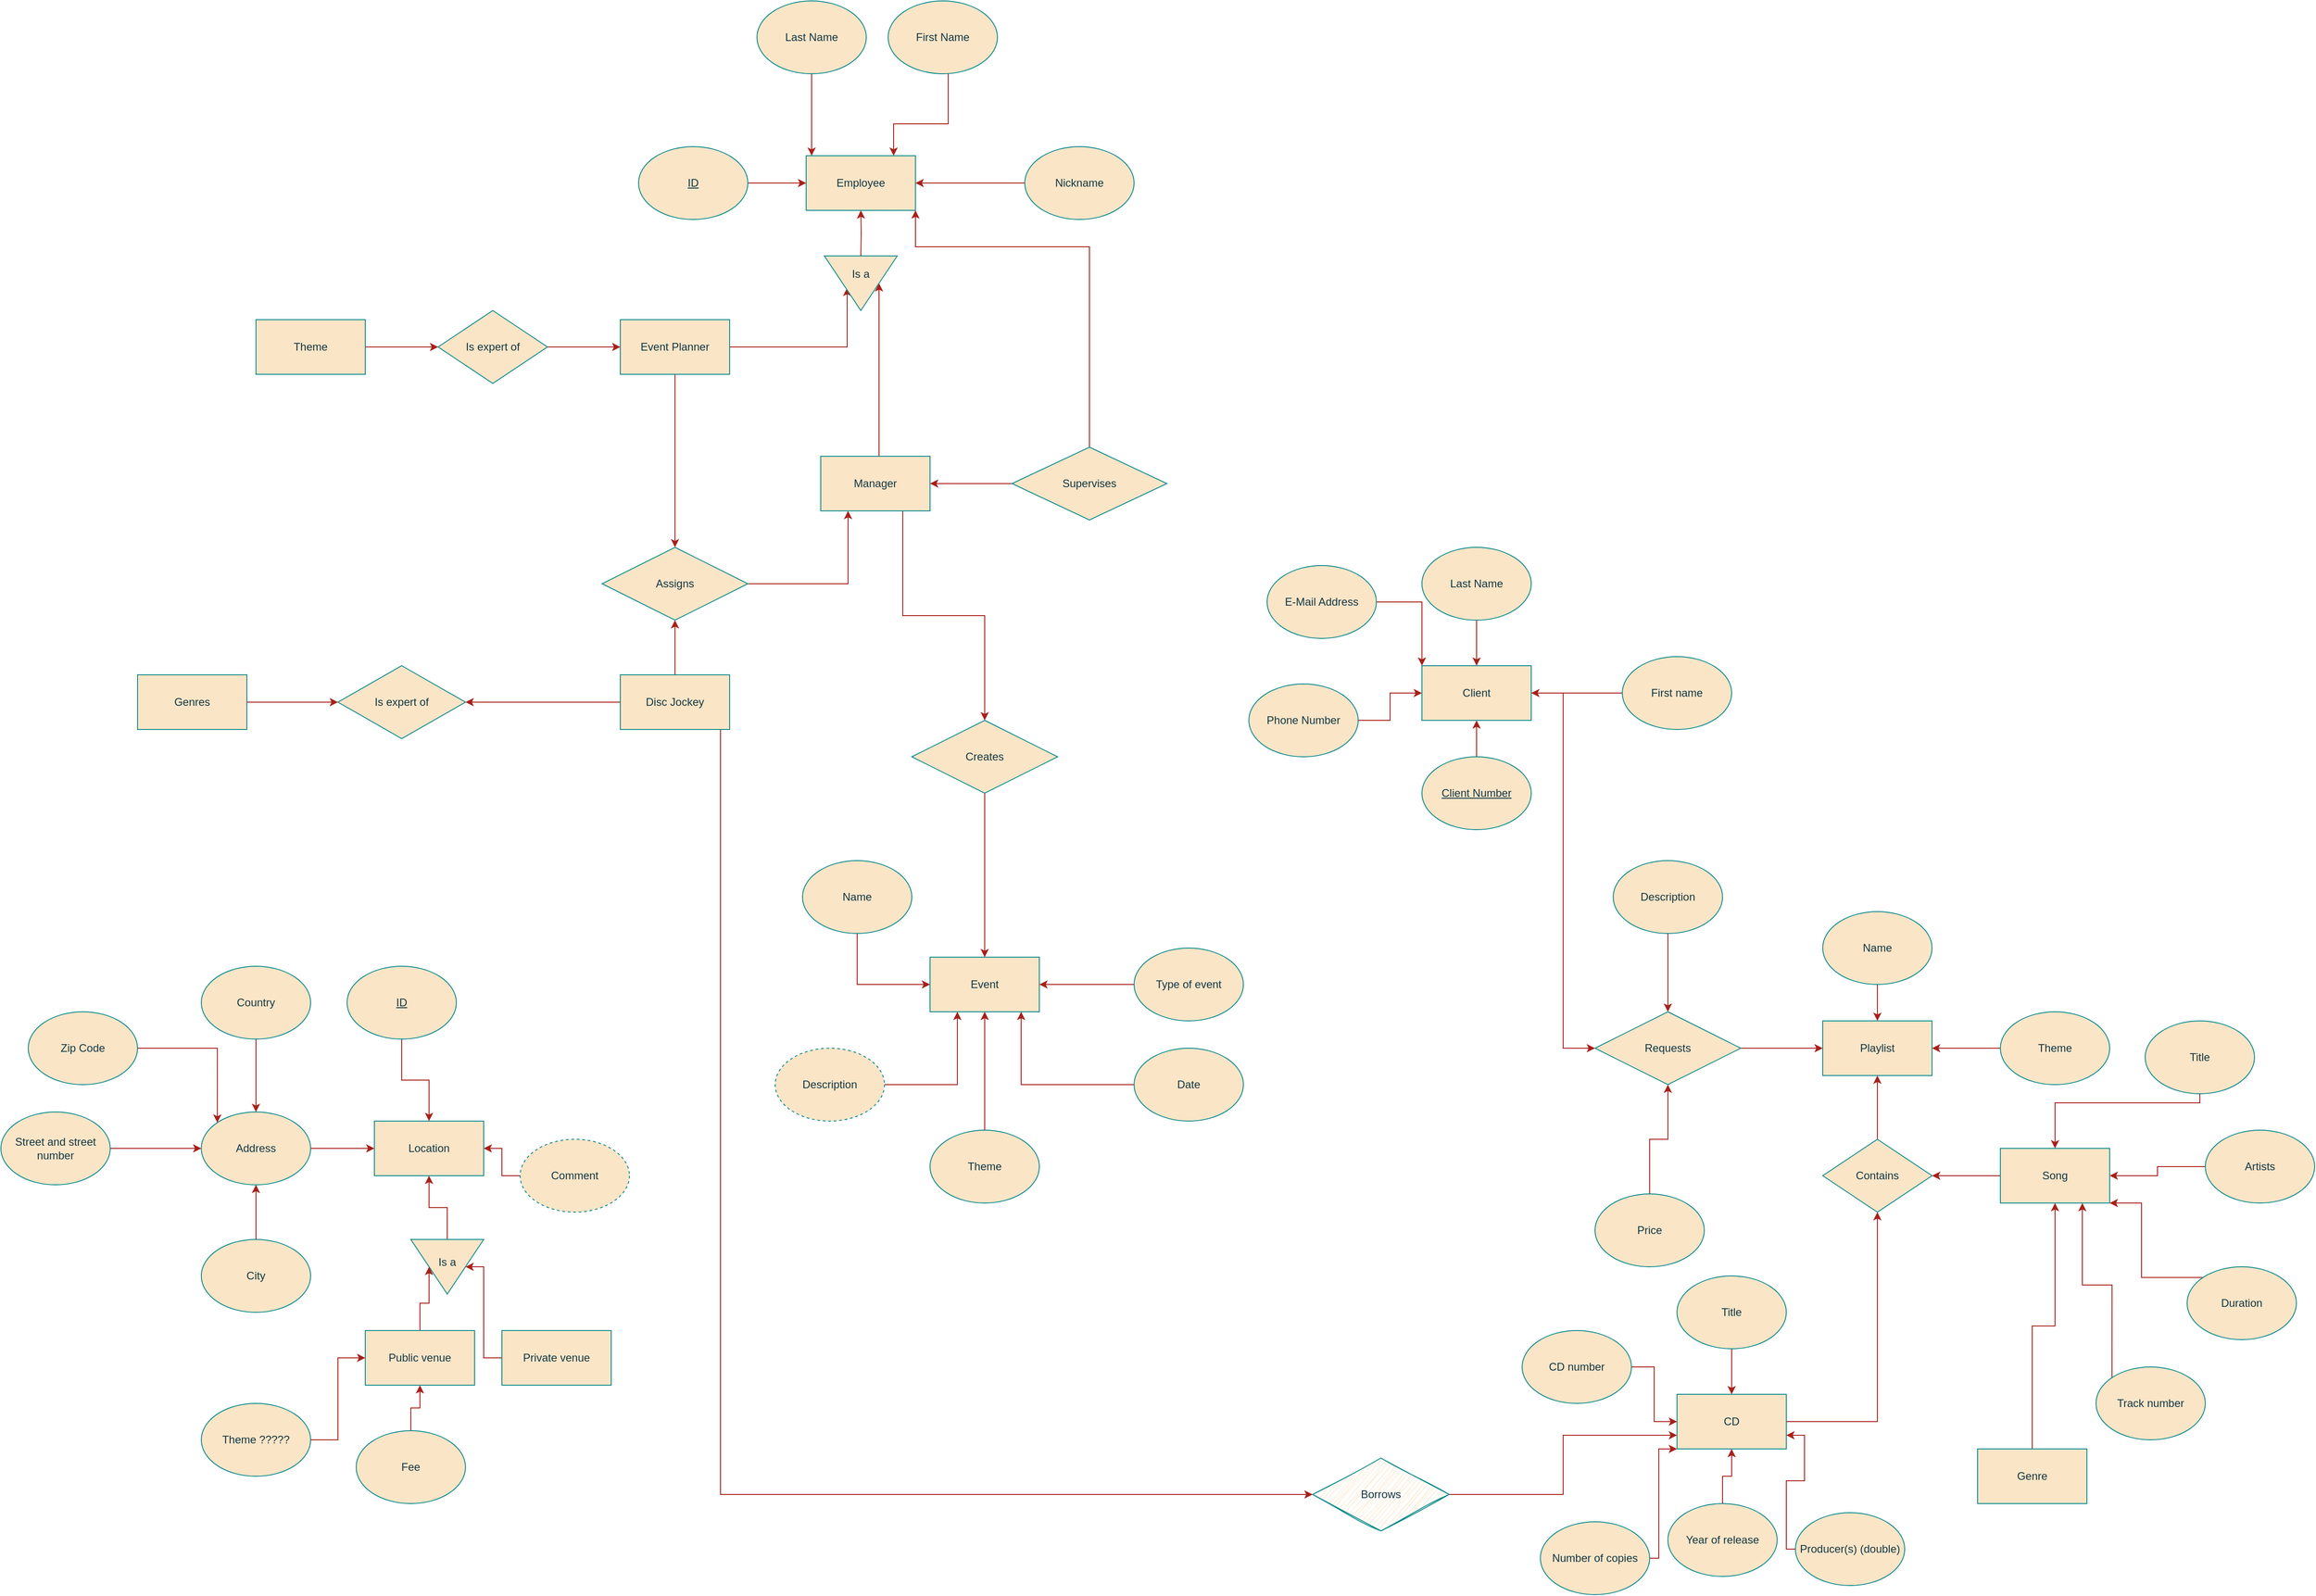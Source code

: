<mxfile version="21.0.8" type="github">
  <diagram name="Page-1" id="oUGUHpaBGy30pAXyqQJv">
    <mxGraphModel dx="2876" dy="1097" grid="1" gridSize="10" guides="1" tooltips="1" connect="1" arrows="1" fold="1" page="1" pageScale="1" pageWidth="827" pageHeight="1169" math="0" shadow="0">
      <root>
        <mxCell id="0" />
        <mxCell id="1" parent="0" />
        <mxCell id="isUZXauVuKdNpPGXGeLC-48" style="edgeStyle=orthogonalEdgeStyle;rounded=0;orthogonalLoop=1;jettySize=auto;html=1;entryX=0.5;entryY=1;entryDx=0;entryDy=0;strokeColor=#A8201A;fontColor=default;fillColor=#FAE5C7;labelBackgroundColor=none;" parent="1" source="isUZXauVuKdNpPGXGeLC-2" target="isUZXauVuKdNpPGXGeLC-44" edge="1">
          <mxGeometry relative="1" as="geometry" />
        </mxCell>
        <mxCell id="isUZXauVuKdNpPGXGeLC-145" style="edgeStyle=orthogonalEdgeStyle;rounded=0;orthogonalLoop=1;jettySize=auto;html=1;entryX=0;entryY=0.5;entryDx=0;entryDy=0;strokeColor=#A8201A;fontColor=default;fillColor=#FAE5C7;labelBackgroundColor=none;" parent="1" source="isUZXauVuKdNpPGXGeLC-2" target="isUZXauVuKdNpPGXGeLC-143" edge="1">
          <mxGeometry relative="1" as="geometry">
            <Array as="points">
              <mxPoint x="80" y="1670" />
            </Array>
          </mxGeometry>
        </mxCell>
        <mxCell id="isUZXauVuKdNpPGXGeLC-152" style="edgeStyle=orthogonalEdgeStyle;rounded=0;orthogonalLoop=1;jettySize=auto;html=1;exitX=0;exitY=0.5;exitDx=0;exitDy=0;entryX=1;entryY=0.5;entryDx=0;entryDy=0;strokeColor=#A8201A;fontColor=default;fillColor=#FAE5C7;labelBackgroundColor=none;" parent="1" source="isUZXauVuKdNpPGXGeLC-2" target="isUZXauVuKdNpPGXGeLC-151" edge="1">
          <mxGeometry relative="1" as="geometry">
            <Array as="points">
              <mxPoint x="-150" y="800" />
              <mxPoint x="-150" y="800" />
            </Array>
          </mxGeometry>
        </mxCell>
        <mxCell id="isUZXauVuKdNpPGXGeLC-2" value="Disc Jockey" style="rounded=0;whiteSpace=wrap;html=1;labelBackgroundColor=none;fillColor=#FAE5C7;strokeColor=#0F8B8D;fontColor=#143642;" parent="1" vertex="1">
          <mxGeometry x="-30" y="770" width="120" height="60" as="geometry" />
        </mxCell>
        <mxCell id="isUZXauVuKdNpPGXGeLC-3" value="Employee" style="rounded=0;whiteSpace=wrap;html=1;labelBackgroundColor=none;fillColor=#FAE5C7;strokeColor=#0F8B8D;fontColor=#143642;" parent="1" vertex="1">
          <mxGeometry x="174" y="200" width="120" height="60" as="geometry" />
        </mxCell>
        <mxCell id="isUZXauVuKdNpPGXGeLC-15" style="edgeStyle=orthogonalEdgeStyle;rounded=0;orthogonalLoop=1;jettySize=auto;html=1;labelBackgroundColor=none;strokeColor=#A8201A;fontColor=default;" parent="1" source="isUZXauVuKdNpPGXGeLC-4" target="isUZXauVuKdNpPGXGeLC-3" edge="1">
          <mxGeometry relative="1" as="geometry">
            <Array as="points">
              <mxPoint x="180" y="160" />
              <mxPoint x="180" y="160" />
            </Array>
          </mxGeometry>
        </mxCell>
        <mxCell id="isUZXauVuKdNpPGXGeLC-4" value="Last Name" style="ellipse;whiteSpace=wrap;html=1;labelBackgroundColor=none;fillColor=#FAE5C7;strokeColor=#0F8B8D;fontColor=#143642;" parent="1" vertex="1">
          <mxGeometry x="120" y="30" width="120" height="80" as="geometry" />
        </mxCell>
        <mxCell id="isUZXauVuKdNpPGXGeLC-7" style="edgeStyle=orthogonalEdgeStyle;rounded=0;orthogonalLoop=1;jettySize=auto;html=1;labelBackgroundColor=none;strokeColor=#A8201A;fontColor=default;" parent="1" source="isUZXauVuKdNpPGXGeLC-6" target="isUZXauVuKdNpPGXGeLC-3" edge="1">
          <mxGeometry relative="1" as="geometry">
            <Array as="points">
              <mxPoint x="330" y="165" />
              <mxPoint x="270" y="165" />
            </Array>
          </mxGeometry>
        </mxCell>
        <mxCell id="isUZXauVuKdNpPGXGeLC-6" value="First Name" style="ellipse;whiteSpace=wrap;html=1;labelBackgroundColor=none;fillColor=#FAE5C7;strokeColor=#0F8B8D;fontColor=#143642;" parent="1" vertex="1">
          <mxGeometry x="264" y="30" width="120" height="80" as="geometry" />
        </mxCell>
        <mxCell id="isUZXauVuKdNpPGXGeLC-9" value="" style="edgeStyle=orthogonalEdgeStyle;rounded=0;orthogonalLoop=1;jettySize=auto;html=1;labelBackgroundColor=none;strokeColor=#A8201A;fontColor=default;" parent="1" source="isUZXauVuKdNpPGXGeLC-8" target="isUZXauVuKdNpPGXGeLC-3" edge="1">
          <mxGeometry relative="1" as="geometry" />
        </mxCell>
        <mxCell id="isUZXauVuKdNpPGXGeLC-8" value="ID" style="ellipse;whiteSpace=wrap;html=1;fontStyle=4;labelBackgroundColor=none;fillColor=#FAE5C7;strokeColor=#0F8B8D;fontColor=#143642;" parent="1" vertex="1">
          <mxGeometry x="-10" y="190" width="120" height="80" as="geometry" />
        </mxCell>
        <mxCell id="isUZXauVuKdNpPGXGeLC-11" value="" style="edgeStyle=orthogonalEdgeStyle;rounded=0;orthogonalLoop=1;jettySize=auto;html=1;labelBackgroundColor=none;strokeColor=#A8201A;fontColor=default;" parent="1" source="isUZXauVuKdNpPGXGeLC-10" target="isUZXauVuKdNpPGXGeLC-3" edge="1">
          <mxGeometry relative="1" as="geometry" />
        </mxCell>
        <mxCell id="isUZXauVuKdNpPGXGeLC-10" value="Nickname" style="ellipse;whiteSpace=wrap;fontStyle=0;html=1;labelBackgroundColor=none;fillColor=#FAE5C7;strokeColor=#0F8B8D;fontColor=#143642;" parent="1" vertex="1">
          <mxGeometry x="414" y="190" width="120" height="80" as="geometry" />
        </mxCell>
        <mxCell id="isUZXauVuKdNpPGXGeLC-18" value="" style="edgeStyle=orthogonalEdgeStyle;rounded=0;orthogonalLoop=1;jettySize=auto;html=1;labelBackgroundColor=none;strokeColor=#A8201A;fontColor=default;" parent="1" target="isUZXauVuKdNpPGXGeLC-3" edge="1">
          <mxGeometry relative="1" as="geometry">
            <mxPoint x="234.0" y="310" as="sourcePoint" />
          </mxGeometry>
        </mxCell>
        <mxCell id="isUZXauVuKdNpPGXGeLC-118" style="edgeStyle=orthogonalEdgeStyle;rounded=0;orthogonalLoop=1;jettySize=auto;html=1;entryX=0;entryY=0.5;entryDx=0;entryDy=0;strokeColor=#A8201A;fontColor=default;fillColor=#FAE5C7;labelBackgroundColor=none;" parent="1" source="isUZXauVuKdNpPGXGeLC-21" target="isUZXauVuKdNpPGXGeLC-116" edge="1">
          <mxGeometry relative="1" as="geometry" />
        </mxCell>
        <mxCell id="isUZXauVuKdNpPGXGeLC-21" value="&lt;div&gt;Client&lt;/div&gt;" style="rounded=0;whiteSpace=wrap;html=1;strokeColor=#0F8B8D;fontColor=#143642;fillColor=#FAE5C7;labelBackgroundColor=none;" parent="1" vertex="1">
          <mxGeometry x="850" y="760" width="120" height="60" as="geometry" />
        </mxCell>
        <mxCell id="isUZXauVuKdNpPGXGeLC-23" value="" style="edgeStyle=orthogonalEdgeStyle;rounded=0;orthogonalLoop=1;jettySize=auto;html=1;strokeColor=#A8201A;fontColor=default;fillColor=#FAE5C7;labelBackgroundColor=none;" parent="1" source="isUZXauVuKdNpPGXGeLC-22" target="isUZXauVuKdNpPGXGeLC-21" edge="1">
          <mxGeometry relative="1" as="geometry" />
        </mxCell>
        <mxCell id="isUZXauVuKdNpPGXGeLC-22" value="Client Number" style="ellipse;whiteSpace=wrap;html=1;strokeColor=#0F8B8D;fontColor=#143642;fillColor=#FAE5C7;fontStyle=4;labelBackgroundColor=none;" parent="1" vertex="1">
          <mxGeometry x="850" y="860" width="120" height="80" as="geometry" />
        </mxCell>
        <mxCell id="isUZXauVuKdNpPGXGeLC-25" value="" style="edgeStyle=orthogonalEdgeStyle;rounded=0;orthogonalLoop=1;jettySize=auto;html=1;strokeColor=#A8201A;fontColor=default;fillColor=#FAE5C7;labelBackgroundColor=none;" parent="1" source="isUZXauVuKdNpPGXGeLC-24" target="isUZXauVuKdNpPGXGeLC-21" edge="1">
          <mxGeometry relative="1" as="geometry" />
        </mxCell>
        <mxCell id="isUZXauVuKdNpPGXGeLC-24" value="&lt;div&gt;Last Name&lt;/div&gt;" style="ellipse;whiteSpace=wrap;html=1;strokeColor=#0F8B8D;fontColor=#143642;fillColor=#FAE5C7;labelBackgroundColor=none;" parent="1" vertex="1">
          <mxGeometry x="850" y="630" width="120" height="80" as="geometry" />
        </mxCell>
        <mxCell id="isUZXauVuKdNpPGXGeLC-27" value="" style="edgeStyle=orthogonalEdgeStyle;rounded=0;orthogonalLoop=1;jettySize=auto;html=1;strokeColor=#A8201A;fontColor=default;fillColor=#FAE5C7;labelBackgroundColor=none;" parent="1" source="isUZXauVuKdNpPGXGeLC-26" target="isUZXauVuKdNpPGXGeLC-21" edge="1">
          <mxGeometry relative="1" as="geometry" />
        </mxCell>
        <mxCell id="isUZXauVuKdNpPGXGeLC-26" value="First name" style="ellipse;whiteSpace=wrap;html=1;strokeColor=#0F8B8D;fontColor=#143642;fillColor=#FAE5C7;labelBackgroundColor=none;" parent="1" vertex="1">
          <mxGeometry x="1070" y="750" width="120" height="80" as="geometry" />
        </mxCell>
        <mxCell id="isUZXauVuKdNpPGXGeLC-29" value="" style="edgeStyle=orthogonalEdgeStyle;rounded=0;orthogonalLoop=1;jettySize=auto;html=1;strokeColor=#A8201A;fontColor=default;fillColor=#FAE5C7;labelBackgroundColor=none;" parent="1" source="isUZXauVuKdNpPGXGeLC-28" target="isUZXauVuKdNpPGXGeLC-21" edge="1">
          <mxGeometry relative="1" as="geometry" />
        </mxCell>
        <mxCell id="isUZXauVuKdNpPGXGeLC-28" value="Phone Number" style="ellipse;whiteSpace=wrap;html=1;strokeColor=#0F8B8D;fontColor=#143642;fillColor=#FAE5C7;labelBackgroundColor=none;" parent="1" vertex="1">
          <mxGeometry x="660" y="780" width="120" height="80" as="geometry" />
        </mxCell>
        <mxCell id="isUZXauVuKdNpPGXGeLC-31" style="edgeStyle=orthogonalEdgeStyle;rounded=0;orthogonalLoop=1;jettySize=auto;html=1;entryX=0;entryY=0;entryDx=0;entryDy=0;strokeColor=#A8201A;fontColor=default;fillColor=#FAE5C7;labelBackgroundColor=none;" parent="1" source="isUZXauVuKdNpPGXGeLC-30" target="isUZXauVuKdNpPGXGeLC-21" edge="1">
          <mxGeometry relative="1" as="geometry" />
        </mxCell>
        <mxCell id="isUZXauVuKdNpPGXGeLC-30" value="E-Mail Address" style="ellipse;whiteSpace=wrap;html=1;strokeColor=#0F8B8D;fontColor=#143642;fillColor=#FAE5C7;labelBackgroundColor=none;" parent="1" vertex="1">
          <mxGeometry x="680" y="650" width="120" height="80" as="geometry" />
        </mxCell>
        <mxCell id="isUZXauVuKdNpPGXGeLC-32" value="Event" style="rounded=0;whiteSpace=wrap;html=1;strokeColor=#0F8B8D;fontColor=#143642;fillColor=#FAE5C7;labelBackgroundColor=none;" parent="1" vertex="1">
          <mxGeometry x="310" y="1080" width="120" height="60" as="geometry" />
        </mxCell>
        <mxCell id="isUZXauVuKdNpPGXGeLC-34" value="" style="edgeStyle=orthogonalEdgeStyle;rounded=0;orthogonalLoop=1;jettySize=auto;html=1;strokeColor=#A8201A;fontColor=default;fillColor=#FAE5C7;labelBackgroundColor=none;" parent="1" source="isUZXauVuKdNpPGXGeLC-33" target="isUZXauVuKdNpPGXGeLC-32" edge="1">
          <mxGeometry relative="1" as="geometry" />
        </mxCell>
        <mxCell id="isUZXauVuKdNpPGXGeLC-33" value="Theme" style="ellipse;whiteSpace=wrap;html=1;strokeColor=#0F8B8D;fontColor=#143642;fillColor=#FAE5C7;labelBackgroundColor=none;" parent="1" vertex="1">
          <mxGeometry x="310" y="1270" width="120" height="80" as="geometry" />
        </mxCell>
        <mxCell id="isUZXauVuKdNpPGXGeLC-36" value="" style="edgeStyle=orthogonalEdgeStyle;rounded=0;orthogonalLoop=1;jettySize=auto;html=1;strokeColor=#A8201A;fontColor=default;fillColor=#FAE5C7;labelBackgroundColor=none;" parent="1" source="isUZXauVuKdNpPGXGeLC-35" target="isUZXauVuKdNpPGXGeLC-32" edge="1">
          <mxGeometry relative="1" as="geometry" />
        </mxCell>
        <mxCell id="isUZXauVuKdNpPGXGeLC-35" value="Type of event" style="ellipse;whiteSpace=wrap;html=1;strokeColor=#0F8B8D;fontColor=#143642;fillColor=#FAE5C7;labelBackgroundColor=none;" parent="1" vertex="1">
          <mxGeometry x="534" y="1070" width="120" height="80" as="geometry" />
        </mxCell>
        <mxCell id="isUZXauVuKdNpPGXGeLC-38" style="edgeStyle=orthogonalEdgeStyle;rounded=0;orthogonalLoop=1;jettySize=auto;html=1;strokeColor=#A8201A;fontColor=default;fillColor=#FAE5C7;labelBackgroundColor=none;entryX=0;entryY=0.5;entryDx=0;entryDy=0;" parent="1" source="isUZXauVuKdNpPGXGeLC-37" target="isUZXauVuKdNpPGXGeLC-32" edge="1">
          <mxGeometry relative="1" as="geometry">
            <Array as="points">
              <mxPoint x="230" y="1110" />
            </Array>
            <mxPoint x="290" y="1110" as="targetPoint" />
          </mxGeometry>
        </mxCell>
        <mxCell id="isUZXauVuKdNpPGXGeLC-37" value="Name" style="ellipse;whiteSpace=wrap;html=1;strokeColor=#0F8B8D;fontColor=#143642;fillColor=#FAE5C7;labelBackgroundColor=none;" parent="1" vertex="1">
          <mxGeometry x="170" y="974" width="120" height="80" as="geometry" />
        </mxCell>
        <mxCell id="isUZXauVuKdNpPGXGeLC-40" value="" style="edgeStyle=orthogonalEdgeStyle;rounded=0;orthogonalLoop=1;jettySize=auto;html=1;strokeColor=#A8201A;fontColor=default;fillColor=#FAE5C7;labelBackgroundColor=none;" parent="1" source="isUZXauVuKdNpPGXGeLC-39" target="isUZXauVuKdNpPGXGeLC-32" edge="1">
          <mxGeometry relative="1" as="geometry">
            <Array as="points">
              <mxPoint x="410" y="1220" />
            </Array>
          </mxGeometry>
        </mxCell>
        <mxCell id="isUZXauVuKdNpPGXGeLC-39" value="Date" style="ellipse;whiteSpace=wrap;html=1;strokeColor=#0F8B8D;fontColor=#143642;fillColor=#FAE5C7;labelBackgroundColor=none;" parent="1" vertex="1">
          <mxGeometry x="534" y="1180" width="120" height="80" as="geometry" />
        </mxCell>
        <mxCell id="isUZXauVuKdNpPGXGeLC-42" style="edgeStyle=orthogonalEdgeStyle;rounded=0;orthogonalLoop=1;jettySize=auto;html=1;strokeColor=#A8201A;fontColor=default;fillColor=#FAE5C7;labelBackgroundColor=none;" parent="1" source="isUZXauVuKdNpPGXGeLC-41" target="isUZXauVuKdNpPGXGeLC-32" edge="1">
          <mxGeometry relative="1" as="geometry">
            <mxPoint x="520" y="1170" as="targetPoint" />
            <Array as="points">
              <mxPoint x="340" y="1220" />
            </Array>
          </mxGeometry>
        </mxCell>
        <mxCell id="isUZXauVuKdNpPGXGeLC-41" value="Description" style="ellipse;whiteSpace=wrap;html=1;strokeColor=#0F8B8D;fontColor=#143642;fillColor=#FAE5C7;dashed=1;labelBackgroundColor=none;" parent="1" vertex="1">
          <mxGeometry x="140" y="1180" width="120" height="80" as="geometry" />
        </mxCell>
        <mxCell id="isUZXauVuKdNpPGXGeLC-53" style="edgeStyle=orthogonalEdgeStyle;rounded=0;orthogonalLoop=1;jettySize=auto;html=1;strokeColor=#A8201A;fontColor=default;fillColor=#FAE5C7;entryX=0.5;entryY=0;entryDx=0;entryDy=0;labelBackgroundColor=none;" parent="1" source="isUZXauVuKdNpPGXGeLC-43" target="isUZXauVuKdNpPGXGeLC-93" edge="1">
          <mxGeometry relative="1" as="geometry">
            <mxPoint x="274.103" y="810.059" as="targetPoint" />
            <Array as="points">
              <mxPoint x="254" y="470" />
              <mxPoint x="254" y="470" />
            </Array>
          </mxGeometry>
        </mxCell>
        <mxCell id="u19Qbw-zsNUTQhLfnBGV-7" style="edgeStyle=orthogonalEdgeStyle;rounded=0;orthogonalLoop=1;jettySize=auto;html=1;exitX=0.75;exitY=1;exitDx=0;exitDy=0;strokeColor=#A8201A;fontColor=#143642;fillColor=#FAE5C7;" edge="1" parent="1" source="isUZXauVuKdNpPGXGeLC-43" target="u19Qbw-zsNUTQhLfnBGV-5">
          <mxGeometry relative="1" as="geometry" />
        </mxCell>
        <mxCell id="isUZXauVuKdNpPGXGeLC-43" value="&lt;div&gt;Manager&lt;/div&gt;" style="rounded=0;whiteSpace=wrap;html=1;strokeColor=#0F8B8D;fontColor=#143642;fillColor=#FAE5C7;labelBackgroundColor=none;" parent="1" vertex="1">
          <mxGeometry x="190" y="530" width="120" height="60" as="geometry" />
        </mxCell>
        <mxCell id="isUZXauVuKdNpPGXGeLC-45" value="" style="edgeStyle=orthogonalEdgeStyle;rounded=0;orthogonalLoop=1;jettySize=auto;html=1;strokeColor=#A8201A;fontColor=default;fillColor=#FAE5C7;labelBackgroundColor=none;" parent="1" source="isUZXauVuKdNpPGXGeLC-44" target="isUZXauVuKdNpPGXGeLC-43" edge="1">
          <mxGeometry relative="1" as="geometry">
            <Array as="points">
              <mxPoint x="220" y="670" />
            </Array>
          </mxGeometry>
        </mxCell>
        <mxCell id="isUZXauVuKdNpPGXGeLC-44" value="Assigns" style="rhombus;whiteSpace=wrap;html=1;strokeColor=#0F8B8D;fontColor=#143642;fillColor=#FAE5C7;labelBackgroundColor=none;" parent="1" vertex="1">
          <mxGeometry x="-50" y="630" width="160" height="80" as="geometry" />
        </mxCell>
        <mxCell id="isUZXauVuKdNpPGXGeLC-51" value="" style="edgeStyle=orthogonalEdgeStyle;rounded=0;orthogonalLoop=1;jettySize=auto;html=1;strokeColor=#A8201A;fontColor=default;fillColor=#FAE5C7;labelBackgroundColor=none;" parent="1" source="isUZXauVuKdNpPGXGeLC-50" target="isUZXauVuKdNpPGXGeLC-44" edge="1">
          <mxGeometry relative="1" as="geometry">
            <Array as="points">
              <mxPoint x="30" y="590" />
              <mxPoint x="30" y="590" />
            </Array>
          </mxGeometry>
        </mxCell>
        <mxCell id="isUZXauVuKdNpPGXGeLC-95" style="edgeStyle=orthogonalEdgeStyle;rounded=0;orthogonalLoop=1;jettySize=auto;html=1;entryX=0.25;entryY=1;entryDx=0;entryDy=0;strokeColor=#A8201A;fontColor=default;fillColor=#FAE5C7;labelBackgroundColor=none;" parent="1" source="isUZXauVuKdNpPGXGeLC-50" target="isUZXauVuKdNpPGXGeLC-94" edge="1">
          <mxGeometry relative="1" as="geometry">
            <Array as="points">
              <mxPoint x="219" y="410" />
            </Array>
          </mxGeometry>
        </mxCell>
        <mxCell id="isUZXauVuKdNpPGXGeLC-50" value="&lt;div&gt;Event P&lt;span style=&quot;background-color: initial;&quot;&gt;lanner&lt;/span&gt;&lt;/div&gt;" style="rounded=0;whiteSpace=wrap;html=1;strokeColor=#0F8B8D;fontColor=#143642;fillColor=#FAE5C7;labelBackgroundColor=none;" parent="1" vertex="1">
          <mxGeometry x="-30" y="380" width="120" height="60" as="geometry" />
        </mxCell>
        <mxCell id="isUZXauVuKdNpPGXGeLC-55" style="edgeStyle=orthogonalEdgeStyle;rounded=0;orthogonalLoop=1;jettySize=auto;html=1;strokeColor=#A8201A;fontColor=default;fillColor=#FAE5C7;entryX=1;entryY=0.5;entryDx=0;entryDy=0;labelBackgroundColor=none;" parent="1" source="isUZXauVuKdNpPGXGeLC-54" target="isUZXauVuKdNpPGXGeLC-43" edge="1">
          <mxGeometry relative="1" as="geometry">
            <mxPoint x="330" y="370" as="targetPoint" />
            <Array as="points">
              <mxPoint x="340" y="560" />
              <mxPoint x="340" y="560" />
            </Array>
          </mxGeometry>
        </mxCell>
        <mxCell id="isUZXauVuKdNpPGXGeLC-56" style="edgeStyle=orthogonalEdgeStyle;rounded=0;orthogonalLoop=1;jettySize=auto;html=1;entryX=1;entryY=1;entryDx=0;entryDy=0;strokeColor=#A8201A;fontColor=default;fillColor=#FAE5C7;labelBackgroundColor=none;" parent="1" source="isUZXauVuKdNpPGXGeLC-54" target="isUZXauVuKdNpPGXGeLC-3" edge="1">
          <mxGeometry relative="1" as="geometry">
            <Array as="points">
              <mxPoint x="485" y="300" />
              <mxPoint x="294" y="300" />
            </Array>
          </mxGeometry>
        </mxCell>
        <mxCell id="isUZXauVuKdNpPGXGeLC-54" value="Supervises" style="rhombus;whiteSpace=wrap;html=1;strokeColor=#0F8B8D;fontColor=#143642;fillColor=#FAE5C7;labelBackgroundColor=none;" parent="1" vertex="1">
          <mxGeometry x="400" y="520" width="170" height="80" as="geometry" />
        </mxCell>
        <mxCell id="isUZXauVuKdNpPGXGeLC-58" value="Location" style="rounded=0;whiteSpace=wrap;html=1;strokeColor=#0F8B8D;fontColor=#143642;fillColor=#FAE5C7;labelBackgroundColor=none;" parent="1" vertex="1">
          <mxGeometry x="-300" y="1260" width="120" height="60" as="geometry" />
        </mxCell>
        <mxCell id="isUZXauVuKdNpPGXGeLC-60" value="" style="edgeStyle=orthogonalEdgeStyle;rounded=0;orthogonalLoop=1;jettySize=auto;html=1;strokeColor=#A8201A;fontColor=default;fillColor=#FAE5C7;labelBackgroundColor=none;" parent="1" source="isUZXauVuKdNpPGXGeLC-59" target="isUZXauVuKdNpPGXGeLC-58" edge="1">
          <mxGeometry relative="1" as="geometry" />
        </mxCell>
        <mxCell id="isUZXauVuKdNpPGXGeLC-59" value="&lt;div&gt;Address&lt;/div&gt;" style="ellipse;whiteSpace=wrap;html=1;strokeColor=#0F8B8D;fontColor=#143642;fillColor=#FAE5C7;labelBackgroundColor=none;" parent="1" vertex="1">
          <mxGeometry x="-490" y="1250" width="120" height="80" as="geometry" />
        </mxCell>
        <mxCell id="isUZXauVuKdNpPGXGeLC-62" value="" style="edgeStyle=orthogonalEdgeStyle;rounded=0;orthogonalLoop=1;jettySize=auto;html=1;strokeColor=#A8201A;fontColor=default;fillColor=#FAE5C7;labelBackgroundColor=none;" parent="1" source="isUZXauVuKdNpPGXGeLC-61" target="isUZXauVuKdNpPGXGeLC-58" edge="1">
          <mxGeometry relative="1" as="geometry" />
        </mxCell>
        <mxCell id="isUZXauVuKdNpPGXGeLC-61" value="&lt;u&gt;ID&lt;/u&gt;" style="ellipse;whiteSpace=wrap;html=1;strokeColor=#0F8B8D;fontColor=#143642;fillColor=#FAE5C7;labelBackgroundColor=none;" parent="1" vertex="1">
          <mxGeometry x="-330" y="1090" width="120" height="80" as="geometry" />
        </mxCell>
        <mxCell id="isUZXauVuKdNpPGXGeLC-64" value="" style="edgeStyle=orthogonalEdgeStyle;rounded=0;orthogonalLoop=1;jettySize=auto;html=1;strokeColor=#A8201A;fontColor=default;fillColor=#FAE5C7;labelBackgroundColor=none;" parent="1" source="isUZXauVuKdNpPGXGeLC-63" target="isUZXauVuKdNpPGXGeLC-59" edge="1">
          <mxGeometry relative="1" as="geometry" />
        </mxCell>
        <mxCell id="isUZXauVuKdNpPGXGeLC-63" value="Country" style="ellipse;whiteSpace=wrap;html=1;strokeColor=#0F8B8D;fontColor=#143642;fillColor=#FAE5C7;labelBackgroundColor=none;" parent="1" vertex="1">
          <mxGeometry x="-490" y="1090" width="120" height="80" as="geometry" />
        </mxCell>
        <mxCell id="isUZXauVuKdNpPGXGeLC-66" value="" style="edgeStyle=orthogonalEdgeStyle;rounded=0;orthogonalLoop=1;jettySize=auto;html=1;strokeColor=#A8201A;fontColor=default;fillColor=#FAE5C7;labelBackgroundColor=none;" parent="1" source="isUZXauVuKdNpPGXGeLC-65" target="isUZXauVuKdNpPGXGeLC-59" edge="1">
          <mxGeometry relative="1" as="geometry" />
        </mxCell>
        <mxCell id="isUZXauVuKdNpPGXGeLC-65" value="Street and street number" style="ellipse;whiteSpace=wrap;html=1;strokeColor=#0F8B8D;fontColor=#143642;fillColor=#FAE5C7;labelBackgroundColor=none;" parent="1" vertex="1">
          <mxGeometry x="-710" y="1250" width="120" height="80" as="geometry" />
        </mxCell>
        <mxCell id="isUZXauVuKdNpPGXGeLC-68" value="" style="edgeStyle=orthogonalEdgeStyle;rounded=0;orthogonalLoop=1;jettySize=auto;html=1;strokeColor=#A8201A;fontColor=default;fillColor=#FAE5C7;labelBackgroundColor=none;" parent="1" source="isUZXauVuKdNpPGXGeLC-67" target="isUZXauVuKdNpPGXGeLC-59" edge="1">
          <mxGeometry relative="1" as="geometry" />
        </mxCell>
        <mxCell id="isUZXauVuKdNpPGXGeLC-67" value="City" style="ellipse;whiteSpace=wrap;html=1;strokeColor=#0F8B8D;fontColor=#143642;fillColor=#FAE5C7;labelBackgroundColor=none;" parent="1" vertex="1">
          <mxGeometry x="-490" y="1390" width="120" height="80" as="geometry" />
        </mxCell>
        <mxCell id="isUZXauVuKdNpPGXGeLC-70" style="edgeStyle=orthogonalEdgeStyle;rounded=0;orthogonalLoop=1;jettySize=auto;html=1;entryX=0;entryY=0;entryDx=0;entryDy=0;strokeColor=#A8201A;fontColor=default;fillColor=#FAE5C7;labelBackgroundColor=none;" parent="1" source="isUZXauVuKdNpPGXGeLC-69" target="isUZXauVuKdNpPGXGeLC-59" edge="1">
          <mxGeometry relative="1" as="geometry" />
        </mxCell>
        <mxCell id="isUZXauVuKdNpPGXGeLC-69" value="Zip Code" style="ellipse;whiteSpace=wrap;html=1;strokeColor=#0F8B8D;fontColor=#143642;fillColor=#FAE5C7;labelBackgroundColor=none;" parent="1" vertex="1">
          <mxGeometry x="-680" y="1140" width="120" height="80" as="geometry" />
        </mxCell>
        <mxCell id="isUZXauVuKdNpPGXGeLC-73" value="" style="edgeStyle=orthogonalEdgeStyle;rounded=0;orthogonalLoop=1;jettySize=auto;html=1;strokeColor=#A8201A;fontColor=default;fillColor=#FAE5C7;labelBackgroundColor=none;" parent="1" source="isUZXauVuKdNpPGXGeLC-72" target="isUZXauVuKdNpPGXGeLC-58" edge="1">
          <mxGeometry relative="1" as="geometry" />
        </mxCell>
        <mxCell id="isUZXauVuKdNpPGXGeLC-72" value="Comment" style="ellipse;whiteSpace=wrap;html=1;strokeColor=#0F8B8D;fontColor=#143642;fillColor=#FAE5C7;dashed=1;labelBackgroundColor=none;" parent="1" vertex="1">
          <mxGeometry x="-140" y="1280" width="120" height="80" as="geometry" />
        </mxCell>
        <mxCell id="isUZXauVuKdNpPGXGeLC-84" style="edgeStyle=orthogonalEdgeStyle;rounded=0;orthogonalLoop=1;jettySize=auto;html=1;strokeColor=#A8201A;fontColor=default;fillColor=#FAE5C7;labelBackgroundColor=none;" parent="1" source="isUZXauVuKdNpPGXGeLC-82" target="isUZXauVuKdNpPGXGeLC-58" edge="1">
          <mxGeometry relative="1" as="geometry" />
        </mxCell>
        <mxCell id="isUZXauVuKdNpPGXGeLC-82" value="" style="triangle;whiteSpace=wrap;html=1;strokeColor=#0F8B8D;fontColor=#143642;fillColor=#FAE5C7;rotation=90;labelBackgroundColor=none;" parent="1" vertex="1">
          <mxGeometry x="-250" y="1380" width="60" height="80" as="geometry" />
        </mxCell>
        <mxCell id="isUZXauVuKdNpPGXGeLC-85" value="Is a" style="text;html=1;strokeColor=none;fillColor=none;align=center;verticalAlign=middle;whiteSpace=wrap;rounded=0;fontColor=#143642;labelBackgroundColor=none;" parent="1" vertex="1">
          <mxGeometry x="-250" y="1400" width="60" height="30" as="geometry" />
        </mxCell>
        <mxCell id="isUZXauVuKdNpPGXGeLC-87" style="edgeStyle=orthogonalEdgeStyle;rounded=0;orthogonalLoop=1;jettySize=auto;html=1;entryX=0.167;entryY=0.667;entryDx=0;entryDy=0;entryPerimeter=0;strokeColor=#A8201A;fontColor=default;fillColor=#FAE5C7;labelBackgroundColor=none;" parent="1" source="isUZXauVuKdNpPGXGeLC-86" target="isUZXauVuKdNpPGXGeLC-85" edge="1">
          <mxGeometry relative="1" as="geometry" />
        </mxCell>
        <mxCell id="isUZXauVuKdNpPGXGeLC-86" value="Public venue" style="rounded=0;whiteSpace=wrap;html=1;strokeColor=#0F8B8D;fontColor=#143642;fillColor=#FAE5C7;labelBackgroundColor=none;" parent="1" vertex="1">
          <mxGeometry x="-310" y="1490" width="120" height="60" as="geometry" />
        </mxCell>
        <mxCell id="isUZXauVuKdNpPGXGeLC-89" style="edgeStyle=orthogonalEdgeStyle;rounded=0;orthogonalLoop=1;jettySize=auto;html=1;entryX=0.833;entryY=0.667;entryDx=0;entryDy=0;entryPerimeter=0;strokeColor=#A8201A;fontColor=default;fillColor=#FAE5C7;labelBackgroundColor=none;" parent="1" source="isUZXauVuKdNpPGXGeLC-88" target="isUZXauVuKdNpPGXGeLC-85" edge="1">
          <mxGeometry relative="1" as="geometry">
            <Array as="points">
              <mxPoint x="-180" y="1520" />
              <mxPoint x="-180" y="1420" />
            </Array>
          </mxGeometry>
        </mxCell>
        <mxCell id="isUZXauVuKdNpPGXGeLC-88" value="Private venue" style="rounded=0;whiteSpace=wrap;html=1;strokeColor=#0F8B8D;fontColor=#143642;fillColor=#FAE5C7;labelBackgroundColor=none;" parent="1" vertex="1">
          <mxGeometry x="-160" y="1490" width="120" height="60" as="geometry" />
        </mxCell>
        <mxCell id="isUZXauVuKdNpPGXGeLC-92" value="" style="edgeStyle=orthogonalEdgeStyle;rounded=0;orthogonalLoop=1;jettySize=auto;html=1;strokeColor=#A8201A;fontColor=default;fillColor=#FAE5C7;labelBackgroundColor=none;" parent="1" source="isUZXauVuKdNpPGXGeLC-90" target="isUZXauVuKdNpPGXGeLC-86" edge="1">
          <mxGeometry relative="1" as="geometry" />
        </mxCell>
        <mxCell id="isUZXauVuKdNpPGXGeLC-90" value="Fee" style="ellipse;whiteSpace=wrap;html=1;strokeColor=#0F8B8D;fontColor=#143642;fillColor=#FAE5C7;labelBackgroundColor=none;" parent="1" vertex="1">
          <mxGeometry x="-320" y="1600" width="120" height="80" as="geometry" />
        </mxCell>
        <mxCell id="isUZXauVuKdNpPGXGeLC-93" value="" style="triangle;whiteSpace=wrap;html=1;strokeColor=#0F8B8D;fontColor=#143642;fillColor=#FAE5C7;rotation=90;labelBackgroundColor=none;" parent="1" vertex="1">
          <mxGeometry x="204" y="300" width="60" height="80" as="geometry" />
        </mxCell>
        <mxCell id="isUZXauVuKdNpPGXGeLC-94" value="Is a" style="text;html=1;strokeColor=none;fillColor=none;align=center;verticalAlign=middle;whiteSpace=wrap;rounded=0;fontColor=#143642;labelBackgroundColor=none;" parent="1" vertex="1">
          <mxGeometry x="204" y="315" width="60" height="30" as="geometry" />
        </mxCell>
        <mxCell id="isUZXauVuKdNpPGXGeLC-98" style="edgeStyle=orthogonalEdgeStyle;rounded=0;orthogonalLoop=1;jettySize=auto;html=1;entryX=0;entryY=0.5;entryDx=0;entryDy=0;strokeColor=#A8201A;fontColor=default;fillColor=#FAE5C7;labelBackgroundColor=none;" parent="1" source="isUZXauVuKdNpPGXGeLC-97" target="isUZXauVuKdNpPGXGeLC-86" edge="1">
          <mxGeometry relative="1" as="geometry" />
        </mxCell>
        <mxCell id="isUZXauVuKdNpPGXGeLC-97" value="Theme ?????" style="ellipse;whiteSpace=wrap;html=1;strokeColor=#0F8B8D;fontColor=#143642;fillColor=#FAE5C7;labelBackgroundColor=none;" parent="1" vertex="1">
          <mxGeometry x="-490" y="1570" width="120" height="80" as="geometry" />
        </mxCell>
        <mxCell id="isUZXauVuKdNpPGXGeLC-100" value="Playlist" style="rounded=0;whiteSpace=wrap;html=1;strokeColor=#0F8B8D;fontColor=#143642;fillColor=#FAE5C7;labelBackgroundColor=none;" parent="1" vertex="1">
          <mxGeometry x="1290" y="1150" width="120" height="60" as="geometry" />
        </mxCell>
        <mxCell id="isUZXauVuKdNpPGXGeLC-102" value="" style="edgeStyle=orthogonalEdgeStyle;rounded=0;orthogonalLoop=1;jettySize=auto;html=1;strokeColor=#A8201A;fontColor=default;fillColor=#FAE5C7;labelBackgroundColor=none;" parent="1" source="isUZXauVuKdNpPGXGeLC-101" target="isUZXauVuKdNpPGXGeLC-100" edge="1">
          <mxGeometry relative="1" as="geometry" />
        </mxCell>
        <mxCell id="isUZXauVuKdNpPGXGeLC-101" value="Name" style="ellipse;whiteSpace=wrap;html=1;strokeColor=#0F8B8D;fontColor=#143642;fillColor=#FAE5C7;labelBackgroundColor=none;" parent="1" vertex="1">
          <mxGeometry x="1290" y="1030" width="120" height="80" as="geometry" />
        </mxCell>
        <mxCell id="isUZXauVuKdNpPGXGeLC-104" value="" style="edgeStyle=orthogonalEdgeStyle;rounded=0;orthogonalLoop=1;jettySize=auto;html=1;strokeColor=#A8201A;fontColor=default;fillColor=#FAE5C7;labelBackgroundColor=none;" parent="1" source="isUZXauVuKdNpPGXGeLC-103" target="isUZXauVuKdNpPGXGeLC-100" edge="1">
          <mxGeometry relative="1" as="geometry" />
        </mxCell>
        <mxCell id="isUZXauVuKdNpPGXGeLC-103" value="Contains" style="rhombus;whiteSpace=wrap;html=1;strokeColor=#0F8B8D;fontColor=#143642;fillColor=#FAE5C7;labelBackgroundColor=none;" parent="1" vertex="1">
          <mxGeometry x="1290" y="1280" width="120" height="80" as="geometry" />
        </mxCell>
        <mxCell id="isUZXauVuKdNpPGXGeLC-106" value="" style="edgeStyle=orthogonalEdgeStyle;rounded=0;orthogonalLoop=1;jettySize=auto;html=1;strokeColor=#A8201A;fontColor=default;fillColor=#FAE5C7;labelBackgroundColor=none;" parent="1" source="isUZXauVuKdNpPGXGeLC-105" target="isUZXauVuKdNpPGXGeLC-103" edge="1">
          <mxGeometry relative="1" as="geometry" />
        </mxCell>
        <mxCell id="isUZXauVuKdNpPGXGeLC-105" value="Song" style="rounded=0;whiteSpace=wrap;html=1;strokeColor=#0F8B8D;fontColor=#143642;fillColor=#FAE5C7;labelBackgroundColor=none;" parent="1" vertex="1">
          <mxGeometry x="1485" y="1290" width="120" height="60" as="geometry" />
        </mxCell>
        <mxCell id="isUZXauVuKdNpPGXGeLC-108" value="" style="edgeStyle=orthogonalEdgeStyle;rounded=0;orthogonalLoop=1;jettySize=auto;html=1;strokeColor=#A8201A;fontColor=default;fillColor=#FAE5C7;labelBackgroundColor=none;" parent="1" source="isUZXauVuKdNpPGXGeLC-107" target="isUZXauVuKdNpPGXGeLC-100" edge="1">
          <mxGeometry relative="1" as="geometry" />
        </mxCell>
        <mxCell id="isUZXauVuKdNpPGXGeLC-107" value="Theme" style="ellipse;whiteSpace=wrap;html=1;strokeColor=#0F8B8D;fontColor=#143642;fillColor=#FAE5C7;strokeWidth=1;labelBackgroundColor=none;" parent="1" vertex="1">
          <mxGeometry x="1485" y="1140" width="120" height="80" as="geometry" />
        </mxCell>
        <mxCell id="isUZXauVuKdNpPGXGeLC-112" value="" style="edgeStyle=orthogonalEdgeStyle;rounded=0;orthogonalLoop=1;jettySize=auto;html=1;strokeColor=#A8201A;fontColor=default;fillColor=#FAE5C7;labelBackgroundColor=none;" parent="1" source="isUZXauVuKdNpPGXGeLC-111" target="isUZXauVuKdNpPGXGeLC-105" edge="1">
          <mxGeometry relative="1" as="geometry" />
        </mxCell>
        <mxCell id="isUZXauVuKdNpPGXGeLC-111" value="Artists" style="ellipse;whiteSpace=wrap;html=1;strokeColor=#0F8B8D;fontColor=#143642;fillColor=#FAE5C7;labelBackgroundColor=none;" parent="1" vertex="1">
          <mxGeometry x="1710" y="1270" width="120" height="80" as="geometry" />
        </mxCell>
        <mxCell id="isUZXauVuKdNpPGXGeLC-114" value="" style="edgeStyle=orthogonalEdgeStyle;rounded=0;orthogonalLoop=1;jettySize=auto;html=1;strokeColor=#A8201A;fontColor=default;fillColor=#FAE5C7;labelBackgroundColor=none;" parent="1" source="isUZXauVuKdNpPGXGeLC-113" target="isUZXauVuKdNpPGXGeLC-105" edge="1">
          <mxGeometry relative="1" as="geometry" />
        </mxCell>
        <mxCell id="isUZXauVuKdNpPGXGeLC-113" value="&lt;div&gt;Genre&lt;/div&gt;" style="rounded=0;whiteSpace=wrap;html=1;strokeColor=#0F8B8D;fontColor=#143642;fillColor=#FAE5C7;labelBackgroundColor=none;" parent="1" vertex="1">
          <mxGeometry x="1460" y="1620" width="120" height="60" as="geometry" />
        </mxCell>
        <mxCell id="isUZXauVuKdNpPGXGeLC-117" style="edgeStyle=orthogonalEdgeStyle;rounded=0;orthogonalLoop=1;jettySize=auto;html=1;entryX=0;entryY=0.5;entryDx=0;entryDy=0;strokeColor=#A8201A;fontColor=default;fillColor=#FAE5C7;labelBackgroundColor=none;" parent="1" source="isUZXauVuKdNpPGXGeLC-116" target="isUZXauVuKdNpPGXGeLC-100" edge="1">
          <mxGeometry relative="1" as="geometry" />
        </mxCell>
        <mxCell id="isUZXauVuKdNpPGXGeLC-116" value="Requests" style="rhombus;whiteSpace=wrap;html=1;strokeColor=#0F8B8D;fontColor=#143642;fillColor=#FAE5C7;labelBackgroundColor=none;" parent="1" vertex="1">
          <mxGeometry x="1040" y="1140" width="160" height="80" as="geometry" />
        </mxCell>
        <mxCell id="isUZXauVuKdNpPGXGeLC-120" style="edgeStyle=orthogonalEdgeStyle;rounded=0;orthogonalLoop=1;jettySize=auto;html=1;entryX=0.5;entryY=1;entryDx=0;entryDy=0;strokeColor=#A8201A;fontColor=default;fillColor=#FAE5C7;labelBackgroundColor=none;" parent="1" source="isUZXauVuKdNpPGXGeLC-119" target="isUZXauVuKdNpPGXGeLC-116" edge="1">
          <mxGeometry relative="1" as="geometry" />
        </mxCell>
        <mxCell id="isUZXauVuKdNpPGXGeLC-119" value="Price" style="ellipse;whiteSpace=wrap;html=1;strokeColor=#0F8B8D;fontColor=#143642;fillColor=#FAE5C7;labelBackgroundColor=none;" parent="1" vertex="1">
          <mxGeometry x="1040" y="1340" width="120" height="80" as="geometry" />
        </mxCell>
        <mxCell id="isUZXauVuKdNpPGXGeLC-122" style="edgeStyle=orthogonalEdgeStyle;rounded=0;orthogonalLoop=1;jettySize=auto;html=1;entryX=0.5;entryY=0;entryDx=0;entryDy=0;strokeColor=#A8201A;fontColor=default;fillColor=#FAE5C7;labelBackgroundColor=none;" parent="1" source="isUZXauVuKdNpPGXGeLC-121" target="isUZXauVuKdNpPGXGeLC-116" edge="1">
          <mxGeometry relative="1" as="geometry" />
        </mxCell>
        <mxCell id="isUZXauVuKdNpPGXGeLC-121" value="Description" style="ellipse;whiteSpace=wrap;html=1;strokeColor=#0F8B8D;fontColor=#143642;fillColor=#FAE5C7;labelBackgroundColor=none;" parent="1" vertex="1">
          <mxGeometry x="1060" y="974" width="120" height="80" as="geometry" />
        </mxCell>
        <mxCell id="isUZXauVuKdNpPGXGeLC-126" style="edgeStyle=orthogonalEdgeStyle;rounded=0;orthogonalLoop=1;jettySize=auto;html=1;exitX=0;exitY=0;exitDx=0;exitDy=0;entryX=1;entryY=1;entryDx=0;entryDy=0;strokeColor=#A8201A;fontColor=default;fillColor=#FAE5C7;labelBackgroundColor=none;" parent="1" source="isUZXauVuKdNpPGXGeLC-123" target="isUZXauVuKdNpPGXGeLC-105" edge="1">
          <mxGeometry relative="1" as="geometry">
            <Array as="points">
              <mxPoint x="1640" y="1432" />
              <mxPoint x="1640" y="1350" />
            </Array>
          </mxGeometry>
        </mxCell>
        <mxCell id="isUZXauVuKdNpPGXGeLC-123" value="Duration" style="ellipse;whiteSpace=wrap;html=1;strokeColor=#0F8B8D;fontColor=#143642;fillColor=#FAE5C7;labelBackgroundColor=none;" parent="1" vertex="1">
          <mxGeometry x="1690" y="1420" width="120" height="80" as="geometry" />
        </mxCell>
        <mxCell id="isUZXauVuKdNpPGXGeLC-128" style="edgeStyle=orthogonalEdgeStyle;rounded=0;orthogonalLoop=1;jettySize=auto;html=1;entryX=0.5;entryY=0;entryDx=0;entryDy=0;strokeColor=#A8201A;fontColor=default;fillColor=#FAE5C7;labelBackgroundColor=none;" parent="1" source="isUZXauVuKdNpPGXGeLC-127" target="isUZXauVuKdNpPGXGeLC-105" edge="1">
          <mxGeometry relative="1" as="geometry">
            <Array as="points">
              <mxPoint x="1704" y="1240" />
              <mxPoint x="1545" y="1240" />
            </Array>
          </mxGeometry>
        </mxCell>
        <mxCell id="isUZXauVuKdNpPGXGeLC-127" value="Title" style="ellipse;whiteSpace=wrap;html=1;strokeColor=#0F8B8D;fontColor=#143642;fillColor=#FAE5C7;labelBackgroundColor=none;" parent="1" vertex="1">
          <mxGeometry x="1644" y="1150" width="120" height="80" as="geometry" />
        </mxCell>
        <mxCell id="isUZXauVuKdNpPGXGeLC-130" style="edgeStyle=orthogonalEdgeStyle;rounded=0;orthogonalLoop=1;jettySize=auto;html=1;strokeColor=#A8201A;fontColor=default;fillColor=#FAE5C7;labelBackgroundColor=none;" parent="1" source="isUZXauVuKdNpPGXGeLC-129" target="isUZXauVuKdNpPGXGeLC-103" edge="1">
          <mxGeometry relative="1" as="geometry" />
        </mxCell>
        <mxCell id="isUZXauVuKdNpPGXGeLC-129" value="CD" style="rounded=0;whiteSpace=wrap;html=1;strokeColor=#0F8B8D;fontColor=#143642;fillColor=#FAE5C7;labelBackgroundColor=none;" parent="1" vertex="1">
          <mxGeometry x="1130" y="1560" width="120" height="60" as="geometry" />
        </mxCell>
        <mxCell id="isUZXauVuKdNpPGXGeLC-132" style="edgeStyle=orthogonalEdgeStyle;rounded=0;orthogonalLoop=1;jettySize=auto;html=1;exitX=0;exitY=0;exitDx=0;exitDy=0;entryX=0.75;entryY=1;entryDx=0;entryDy=0;strokeColor=#A8201A;fontColor=default;fillColor=#FAE5C7;labelBackgroundColor=none;" parent="1" source="isUZXauVuKdNpPGXGeLC-131" target="isUZXauVuKdNpPGXGeLC-105" edge="1">
          <mxGeometry relative="1" as="geometry" />
        </mxCell>
        <mxCell id="isUZXauVuKdNpPGXGeLC-131" value="Track number" style="ellipse;whiteSpace=wrap;html=1;strokeColor=#0F8B8D;fontColor=#143642;fillColor=#FAE5C7;labelBackgroundColor=none;" parent="1" vertex="1">
          <mxGeometry x="1590" y="1530" width="120" height="80" as="geometry" />
        </mxCell>
        <mxCell id="isUZXauVuKdNpPGXGeLC-134" value="" style="edgeStyle=orthogonalEdgeStyle;rounded=0;orthogonalLoop=1;jettySize=auto;html=1;strokeColor=#A8201A;fontColor=default;fillColor=#FAE5C7;labelBackgroundColor=none;" parent="1" source="isUZXauVuKdNpPGXGeLC-133" target="isUZXauVuKdNpPGXGeLC-129" edge="1">
          <mxGeometry relative="1" as="geometry" />
        </mxCell>
        <mxCell id="isUZXauVuKdNpPGXGeLC-133" value="CD number" style="ellipse;whiteSpace=wrap;html=1;strokeColor=#0F8B8D;fontColor=#143642;fillColor=#FAE5C7;labelBackgroundColor=none;" parent="1" vertex="1">
          <mxGeometry x="960" y="1490" width="120" height="80" as="geometry" />
        </mxCell>
        <mxCell id="isUZXauVuKdNpPGXGeLC-136" value="" style="edgeStyle=orthogonalEdgeStyle;rounded=0;orthogonalLoop=1;jettySize=auto;html=1;strokeColor=#A8201A;fontColor=default;fillColor=#FAE5C7;labelBackgroundColor=none;" parent="1" source="isUZXauVuKdNpPGXGeLC-135" target="isUZXauVuKdNpPGXGeLC-129" edge="1">
          <mxGeometry relative="1" as="geometry" />
        </mxCell>
        <mxCell id="isUZXauVuKdNpPGXGeLC-135" value="Title" style="ellipse;whiteSpace=wrap;html=1;strokeColor=#0F8B8D;fontColor=#143642;fillColor=#FAE5C7;labelBackgroundColor=none;" parent="1" vertex="1">
          <mxGeometry x="1130" y="1430" width="120" height="80" as="geometry" />
        </mxCell>
        <mxCell id="isUZXauVuKdNpPGXGeLC-138" value="" style="edgeStyle=orthogonalEdgeStyle;rounded=0;orthogonalLoop=1;jettySize=auto;html=1;strokeColor=#A8201A;fontColor=default;fillColor=#FAE5C7;labelBackgroundColor=none;" parent="1" source="isUZXauVuKdNpPGXGeLC-137" target="isUZXauVuKdNpPGXGeLC-129" edge="1">
          <mxGeometry relative="1" as="geometry" />
        </mxCell>
        <mxCell id="isUZXauVuKdNpPGXGeLC-137" value="Year of release" style="ellipse;whiteSpace=wrap;html=1;strokeColor=#0F8B8D;fontColor=#143642;fillColor=#FAE5C7;labelBackgroundColor=none;" parent="1" vertex="1">
          <mxGeometry x="1120" y="1680" width="120" height="80" as="geometry" />
        </mxCell>
        <mxCell id="isUZXauVuKdNpPGXGeLC-140" style="edgeStyle=orthogonalEdgeStyle;rounded=0;orthogonalLoop=1;jettySize=auto;html=1;entryX=1;entryY=0.75;entryDx=0;entryDy=0;strokeColor=#A8201A;fontColor=default;fillColor=#FAE5C7;labelBackgroundColor=none;" parent="1" source="isUZXauVuKdNpPGXGeLC-139" target="isUZXauVuKdNpPGXGeLC-129" edge="1">
          <mxGeometry relative="1" as="geometry">
            <Array as="points">
              <mxPoint x="1250" y="1730" />
              <mxPoint x="1250" y="1655" />
              <mxPoint x="1270" y="1655" />
              <mxPoint x="1270" y="1605" />
            </Array>
          </mxGeometry>
        </mxCell>
        <mxCell id="isUZXauVuKdNpPGXGeLC-139" value="Producer(s) (double)" style="ellipse;whiteSpace=wrap;html=1;strokeColor=#0F8B8D;fontColor=#143642;fillColor=#FAE5C7;shadow=0;labelBackgroundColor=none;" parent="1" vertex="1">
          <mxGeometry x="1260" y="1690" width="120" height="80" as="geometry" />
        </mxCell>
        <mxCell id="isUZXauVuKdNpPGXGeLC-142" style="edgeStyle=orthogonalEdgeStyle;rounded=0;orthogonalLoop=1;jettySize=auto;html=1;entryX=0;entryY=1;entryDx=0;entryDy=0;strokeColor=#A8201A;fontColor=default;fillColor=#FAE5C7;labelBackgroundColor=none;" parent="1" source="isUZXauVuKdNpPGXGeLC-141" target="isUZXauVuKdNpPGXGeLC-129" edge="1">
          <mxGeometry relative="1" as="geometry">
            <Array as="points">
              <mxPoint x="1110" y="1740" />
              <mxPoint x="1110" y="1620" />
            </Array>
          </mxGeometry>
        </mxCell>
        <mxCell id="isUZXauVuKdNpPGXGeLC-141" value="Number of copies" style="ellipse;whiteSpace=wrap;html=1;strokeColor=#0F8B8D;fontColor=#143642;fillColor=#FAE5C7;labelBackgroundColor=none;" parent="1" vertex="1">
          <mxGeometry x="980" y="1700" width="120" height="80" as="geometry" />
        </mxCell>
        <mxCell id="isUZXauVuKdNpPGXGeLC-144" style="edgeStyle=orthogonalEdgeStyle;rounded=0;orthogonalLoop=1;jettySize=auto;html=1;entryX=0;entryY=0.75;entryDx=0;entryDy=0;strokeColor=#A8201A;fontColor=default;fillColor=#FAE5C7;labelBackgroundColor=none;" parent="1" source="isUZXauVuKdNpPGXGeLC-143" target="isUZXauVuKdNpPGXGeLC-129" edge="1">
          <mxGeometry relative="1" as="geometry" />
        </mxCell>
        <mxCell id="isUZXauVuKdNpPGXGeLC-143" value="Borrows" style="rhombus;whiteSpace=wrap;html=1;strokeColor=#0F8B8D;fontColor=#143642;fillColor=#FAE5C7;sketch=1;curveFitting=1;jiggle=2;labelBackgroundColor=none;" parent="1" vertex="1">
          <mxGeometry x="730" y="1630" width="150" height="80" as="geometry" />
        </mxCell>
        <mxCell id="isUZXauVuKdNpPGXGeLC-148" value="" style="edgeStyle=orthogonalEdgeStyle;rounded=0;orthogonalLoop=1;jettySize=auto;html=1;strokeColor=#A8201A;fontColor=default;fillColor=#FAE5C7;labelBackgroundColor=none;" parent="1" source="isUZXauVuKdNpPGXGeLC-147" target="isUZXauVuKdNpPGXGeLC-50" edge="1">
          <mxGeometry relative="1" as="geometry" />
        </mxCell>
        <mxCell id="isUZXauVuKdNpPGXGeLC-147" value="Is expert of" style="rhombus;whiteSpace=wrap;html=1;strokeColor=#0F8B8D;fontColor=#143642;fillColor=#FAE5C7;labelBackgroundColor=none;" parent="1" vertex="1">
          <mxGeometry x="-230" y="370" width="120" height="80" as="geometry" />
        </mxCell>
        <mxCell id="isUZXauVuKdNpPGXGeLC-150" value="" style="edgeStyle=orthogonalEdgeStyle;rounded=0;orthogonalLoop=1;jettySize=auto;html=1;strokeColor=#A8201A;fontColor=default;fillColor=#FAE5C7;labelBackgroundColor=none;" parent="1" source="isUZXauVuKdNpPGXGeLC-149" target="isUZXauVuKdNpPGXGeLC-147" edge="1">
          <mxGeometry relative="1" as="geometry" />
        </mxCell>
        <mxCell id="isUZXauVuKdNpPGXGeLC-149" value="Theme" style="rounded=0;whiteSpace=wrap;html=1;strokeColor=#0F8B8D;fontColor=#143642;fillColor=#FAE5C7;labelBackgroundColor=none;" parent="1" vertex="1">
          <mxGeometry x="-430" y="380" width="120" height="60" as="geometry" />
        </mxCell>
        <mxCell id="isUZXauVuKdNpPGXGeLC-151" value="Is expert of" style="rhombus;whiteSpace=wrap;html=1;strokeColor=#0F8B8D;fontColor=#143642;fillColor=#FAE5C7;labelBackgroundColor=none;" parent="1" vertex="1">
          <mxGeometry x="-340" y="760" width="140" height="80" as="geometry" />
        </mxCell>
        <mxCell id="isUZXauVuKdNpPGXGeLC-154" value="" style="edgeStyle=orthogonalEdgeStyle;rounded=0;orthogonalLoop=1;jettySize=auto;html=1;strokeColor=#A8201A;fontColor=default;fillColor=#FAE5C7;labelBackgroundColor=none;" parent="1" source="isUZXauVuKdNpPGXGeLC-153" target="isUZXauVuKdNpPGXGeLC-151" edge="1">
          <mxGeometry relative="1" as="geometry" />
        </mxCell>
        <mxCell id="isUZXauVuKdNpPGXGeLC-153" value="Genres" style="rounded=0;whiteSpace=wrap;html=1;strokeColor=#0F8B8D;fontColor=#143642;fillColor=#FAE5C7;labelBackgroundColor=none;" parent="1" vertex="1">
          <mxGeometry x="-560" y="770" width="120" height="60" as="geometry" />
        </mxCell>
        <mxCell id="u19Qbw-zsNUTQhLfnBGV-8" style="edgeStyle=orthogonalEdgeStyle;rounded=0;orthogonalLoop=1;jettySize=auto;html=1;exitX=0.5;exitY=1;exitDx=0;exitDy=0;strokeColor=#A8201A;fontColor=#143642;fillColor=#FAE5C7;" edge="1" parent="1" source="u19Qbw-zsNUTQhLfnBGV-5" target="isUZXauVuKdNpPGXGeLC-32">
          <mxGeometry relative="1" as="geometry" />
        </mxCell>
        <mxCell id="u19Qbw-zsNUTQhLfnBGV-5" value="Creates" style="rhombus;whiteSpace=wrap;html=1;strokeColor=#0F8B8D;fontColor=#143642;fillColor=#FAE5C7;labelBackgroundColor=none;" vertex="1" parent="1">
          <mxGeometry x="290" y="820" width="160" height="80" as="geometry" />
        </mxCell>
      </root>
    </mxGraphModel>
  </diagram>
</mxfile>
